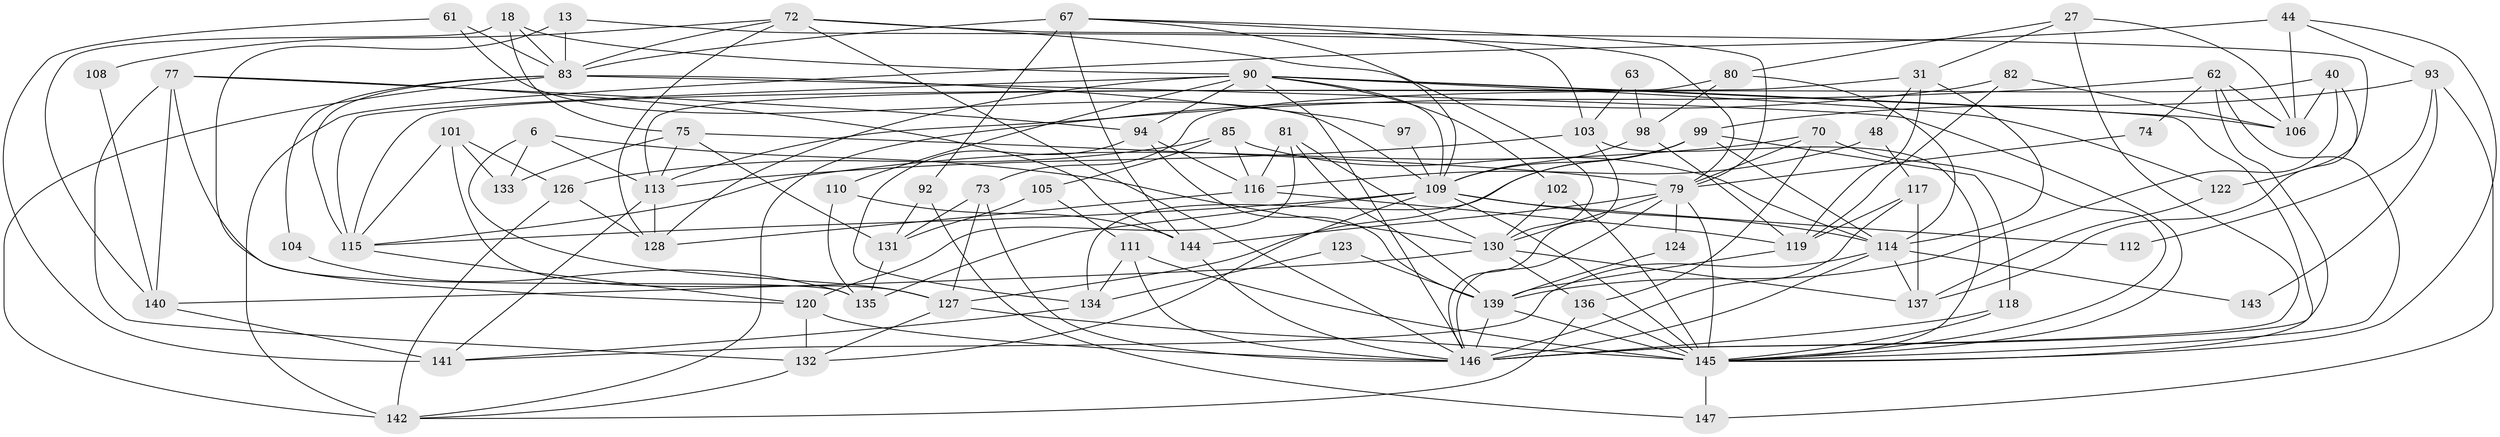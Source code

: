 // original degree distribution, {3: 0.25170068027210885, 4: 0.272108843537415, 6: 0.08843537414965986, 5: 0.1836734693877551, 2: 0.14965986394557823, 9: 0.006802721088435374, 7: 0.034013605442176874, 8: 0.013605442176870748}
// Generated by graph-tools (version 1.1) at 2025/49/03/09/25 04:49:25]
// undirected, 73 vertices, 181 edges
graph export_dot {
graph [start="1"]
  node [color=gray90,style=filled];
  6;
  13;
  18;
  27;
  31;
  40;
  44 [super="+29"];
  48;
  61 [super="+24"];
  62;
  63;
  67;
  70;
  72 [super="+39"];
  73;
  74;
  75 [super="+22"];
  77 [super="+59"];
  79 [super="+71+69+17"];
  80;
  81;
  82 [super="+53"];
  83 [super="+66"];
  85;
  90 [super="+25+32+88"];
  92;
  93;
  94;
  97;
  98 [super="+87"];
  99 [super="+10"];
  101;
  102 [super="+52"];
  103 [super="+91"];
  104;
  105 [super="+11"];
  106 [super="+19"];
  108;
  109 [super="+4+54+89"];
  110;
  111 [super="+5"];
  112;
  113 [super="+30+43+37"];
  114 [super="+47+95"];
  115 [super="+100"];
  116 [super="+86"];
  117;
  118;
  119 [super="+3+16"];
  120 [super="+65"];
  122;
  123;
  124;
  126;
  127 [super="+20+121"];
  128;
  130 [super="+58+28"];
  131;
  132 [super="+23"];
  133 [super="+45"];
  134;
  135;
  136;
  137 [super="+60+35+84"];
  139 [super="+57"];
  140 [super="+64"];
  141;
  142 [super="+50+78"];
  143 [super="+46"];
  144 [super="+96"];
  145 [super="+34+129+138"];
  146 [super="+36+107"];
  147;
  6 -- 133;
  6 -- 130;
  6 -- 127;
  6 -- 113;
  13 -- 120 [weight=2];
  13 -- 83;
  13 -- 79;
  18 -- 75 [weight=2];
  18 -- 83;
  18 -- 90 [weight=2];
  18 -- 140;
  27 -- 106 [weight=2];
  27 -- 31;
  27 -- 80;
  27 -- 146;
  31 -- 114;
  31 -- 48;
  31 -- 115;
  31 -- 119;
  40 -- 73;
  40 -- 139;
  40 -- 106;
  40 -- 137;
  44 -- 106 [weight=2];
  44 -- 93;
  44 -- 145;
  44 -- 142;
  48 -- 117;
  48 -- 116;
  61 -- 109;
  61 -- 141;
  61 -- 83;
  62 -- 74;
  62 -- 106;
  62 -- 146 [weight=2];
  62 -- 145;
  62 -- 113;
  63 -- 103;
  63 -- 98;
  67 -- 144 [weight=2];
  67 -- 92;
  67 -- 103;
  67 -- 130;
  67 -- 83;
  67 -- 79;
  70 -- 136;
  70 -- 145 [weight=2];
  70 -- 115 [weight=2];
  70 -- 79;
  72 -- 108;
  72 -- 122;
  72 -- 146;
  72 -- 109;
  72 -- 128;
  72 -- 83;
  73 -- 131;
  73 -- 127;
  73 -- 146;
  74 -- 79;
  75 -- 131;
  75 -- 133 [weight=2];
  75 -- 113;
  75 -- 79 [weight=2];
  77 -- 94;
  77 -- 144;
  77 -- 132;
  77 -- 135;
  77 -- 140;
  79 -- 146;
  79 -- 145 [weight=3];
  79 -- 130 [weight=2];
  79 -- 144;
  79 -- 124;
  80 -- 98;
  80 -- 113;
  80 -- 114 [weight=2];
  81 -- 120 [weight=2];
  81 -- 130;
  81 -- 116;
  81 -- 139;
  82 -- 106;
  82 -- 119;
  82 -- 142;
  83 -- 115;
  83 -- 142 [weight=2];
  83 -- 97;
  83 -- 104;
  83 -- 145;
  85 -- 126;
  85 -- 116;
  85 -- 105;
  85 -- 114;
  90 -- 94;
  90 -- 110;
  90 -- 128;
  90 -- 102;
  90 -- 106;
  90 -- 145;
  90 -- 146;
  90 -- 115 [weight=2];
  90 -- 122;
  90 -- 109 [weight=2];
  92 -- 131;
  92 -- 147;
  93 -- 99;
  93 -- 112;
  93 -- 143;
  93 -- 147;
  94 -- 134;
  94 -- 116;
  94 -- 139;
  97 -- 109;
  98 -- 119 [weight=2];
  98 -- 109;
  99 -- 118;
  99 -- 134;
  99 -- 127 [weight=2];
  99 -- 109;
  99 -- 114;
  101 -- 115;
  101 -- 126;
  101 -- 127;
  101 -- 133;
  102 -- 130;
  102 -- 145 [weight=2];
  103 -- 145 [weight=2];
  103 -- 113;
  103 -- 146;
  104 -- 135;
  105 -- 111;
  105 -- 131;
  108 -- 140;
  109 -- 135;
  109 -- 112;
  109 -- 115;
  109 -- 145 [weight=2];
  109 -- 132;
  109 -- 114;
  110 -- 135;
  110 -- 144;
  111 -- 134 [weight=2];
  111 -- 146;
  111 -- 145;
  113 -- 128;
  113 -- 141;
  114 -- 141;
  114 -- 146;
  114 -- 143 [weight=2];
  114 -- 137 [weight=2];
  115 -- 120;
  116 -- 128;
  116 -- 119 [weight=2];
  117 -- 119;
  117 -- 146 [weight=2];
  117 -- 137;
  118 -- 146;
  118 -- 145;
  119 -- 139;
  120 -- 132;
  120 -- 146;
  122 -- 137 [weight=2];
  123 -- 134;
  123 -- 139;
  124 -- 139;
  126 -- 128;
  126 -- 142;
  127 -- 132;
  127 -- 145 [weight=4];
  130 -- 136;
  130 -- 140;
  130 -- 137;
  131 -- 135;
  132 -- 142;
  134 -- 141;
  136 -- 145;
  136 -- 142;
  139 -- 146 [weight=2];
  139 -- 145 [weight=2];
  140 -- 141;
  144 -- 146 [weight=2];
  145 -- 147;
}
